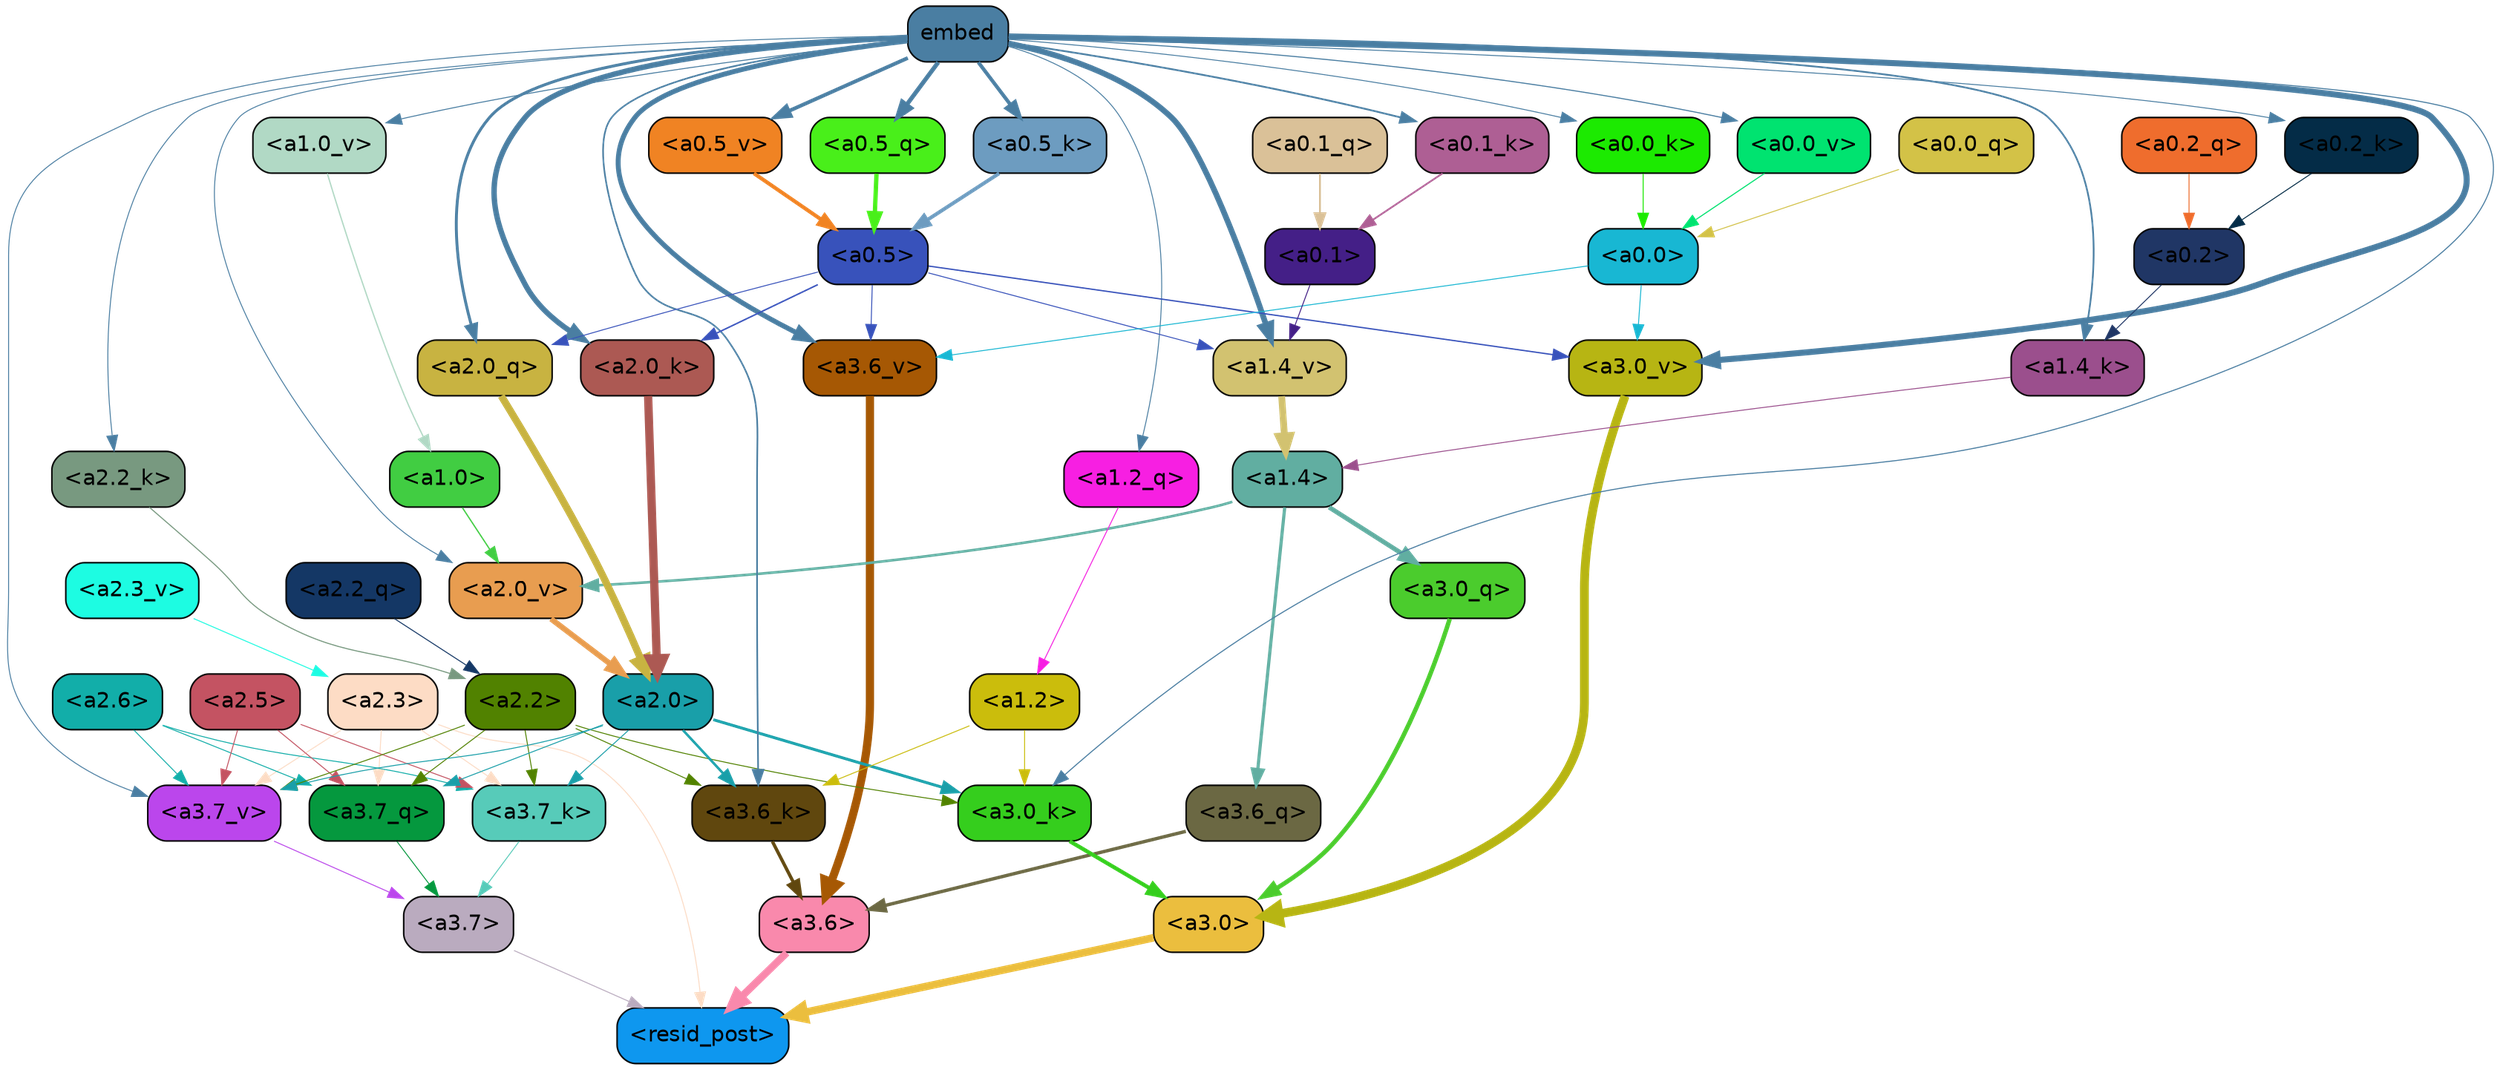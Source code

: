 strict digraph "" {
	graph [bgcolor=transparent,
		layout=dot,
		overlap=false,
		splines=true
	];
	"<a3.7>"	[color=black,
		fillcolor="#baabbf",
		fontname=Helvetica,
		shape=box,
		style="filled, rounded"];
	"<resid_post>"	[color=black,
		fillcolor="#0e97ef",
		fontname=Helvetica,
		shape=box,
		style="filled, rounded"];
	"<a3.7>" -> "<resid_post>"	[color="#baabbf",
		penwidth=0.6];
	"<a3.6>"	[color=black,
		fillcolor="#f989ac",
		fontname=Helvetica,
		shape=box,
		style="filled, rounded"];
	"<a3.6>" -> "<resid_post>"	[color="#f989ac",
		penwidth=4.751592040061951];
	"<a3.0>"	[color=black,
		fillcolor="#ebbe3e",
		fontname=Helvetica,
		shape=box,
		style="filled, rounded"];
	"<a3.0>" -> "<resid_post>"	[color="#ebbe3e",
		penwidth=4.904066681861877];
	"<a2.3>"	[color=black,
		fillcolor="#fddcc5",
		fontname=Helvetica,
		shape=box,
		style="filled, rounded"];
	"<a2.3>" -> "<resid_post>"	[color="#fddcc5",
		penwidth=0.6];
	"<a3.7_q>"	[color=black,
		fillcolor="#05983e",
		fontname=Helvetica,
		shape=box,
		style="filled, rounded"];
	"<a2.3>" -> "<a3.7_q>"	[color="#fddcc5",
		penwidth=0.6];
	"<a3.7_k>"	[color=black,
		fillcolor="#57cbb9",
		fontname=Helvetica,
		shape=box,
		style="filled, rounded"];
	"<a2.3>" -> "<a3.7_k>"	[color="#fddcc5",
		penwidth=0.6];
	"<a3.7_v>"	[color=black,
		fillcolor="#bb46ec",
		fontname=Helvetica,
		shape=box,
		style="filled, rounded"];
	"<a2.3>" -> "<a3.7_v>"	[color="#fddcc5",
		penwidth=0.6];
	"<a3.7_q>" -> "<a3.7>"	[color="#05983e",
		penwidth=0.6];
	"<a3.6_q>"	[color=black,
		fillcolor="#6b6843",
		fontname=Helvetica,
		shape=box,
		style="filled, rounded"];
	"<a3.6_q>" -> "<a3.6>"	[color="#6b6843",
		penwidth=2.160832464694977];
	"<a3.0_q>"	[color=black,
		fillcolor="#4bcc2d",
		fontname=Helvetica,
		shape=box,
		style="filled, rounded"];
	"<a3.0_q>" -> "<a3.0>"	[color="#4bcc2d",
		penwidth=2.870753765106201];
	"<a3.7_k>" -> "<a3.7>"	[color="#57cbb9",
		penwidth=0.6];
	"<a3.6_k>"	[color=black,
		fillcolor="#60470e",
		fontname=Helvetica,
		shape=box,
		style="filled, rounded"];
	"<a3.6_k>" -> "<a3.6>"	[color="#60470e",
		penwidth=2.13908451795578];
	"<a3.0_k>"	[color=black,
		fillcolor="#35ce1d",
		fontname=Helvetica,
		shape=box,
		style="filled, rounded"];
	"<a3.0_k>" -> "<a3.0>"	[color="#35ce1d",
		penwidth=2.520303964614868];
	"<a3.7_v>" -> "<a3.7>"	[color="#bb46ec",
		penwidth=0.6];
	"<a3.6_v>"	[color=black,
		fillcolor="#a65804",
		fontname=Helvetica,
		shape=box,
		style="filled, rounded"];
	"<a3.6_v>" -> "<a3.6>"	[color="#a65804",
		penwidth=5.297133803367615];
	"<a3.0_v>"	[color=black,
		fillcolor="#b7b513",
		fontname=Helvetica,
		shape=box,
		style="filled, rounded"];
	"<a3.0_v>" -> "<a3.0>"	[color="#b7b513",
		penwidth=5.680712580680847];
	"<a2.6>"	[color=black,
		fillcolor="#12aea9",
		fontname=Helvetica,
		shape=box,
		style="filled, rounded"];
	"<a2.6>" -> "<a3.7_q>"	[color="#12aea9",
		penwidth=0.6];
	"<a2.6>" -> "<a3.7_k>"	[color="#12aea9",
		penwidth=0.6];
	"<a2.6>" -> "<a3.7_v>"	[color="#12aea9",
		penwidth=0.6];
	"<a2.5>"	[color=black,
		fillcolor="#c45362",
		fontname=Helvetica,
		shape=box,
		style="filled, rounded"];
	"<a2.5>" -> "<a3.7_q>"	[color="#c45362",
		penwidth=0.6];
	"<a2.5>" -> "<a3.7_k>"	[color="#c45362",
		penwidth=0.6];
	"<a2.5>" -> "<a3.7_v>"	[color="#c45362",
		penwidth=0.6];
	"<a2.2>"	[color=black,
		fillcolor="#518200",
		fontname=Helvetica,
		shape=box,
		style="filled, rounded"];
	"<a2.2>" -> "<a3.7_q>"	[color="#518200",
		penwidth=0.6];
	"<a2.2>" -> "<a3.7_k>"	[color="#518200",
		penwidth=0.6];
	"<a2.2>" -> "<a3.6_k>"	[color="#518200",
		penwidth=0.6];
	"<a2.2>" -> "<a3.0_k>"	[color="#518200",
		penwidth=0.6];
	"<a2.2>" -> "<a3.7_v>"	[color="#518200",
		penwidth=0.6];
	"<a2.0>"	[color=black,
		fillcolor="#199fa9",
		fontname=Helvetica,
		shape=box,
		style="filled, rounded"];
	"<a2.0>" -> "<a3.7_q>"	[color="#199fa9",
		penwidth=0.6];
	"<a2.0>" -> "<a3.7_k>"	[color="#199fa9",
		penwidth=0.6];
	"<a2.0>" -> "<a3.6_k>"	[color="#199fa9",
		penwidth=1.5897698998451233];
	"<a2.0>" -> "<a3.0_k>"	[color="#199fa9",
		penwidth=1.8405593037605286];
	"<a2.0>" -> "<a3.7_v>"	[color="#199fa9",
		penwidth=0.6];
	"<a1.4>"	[color=black,
		fillcolor="#61aea1",
		fontname=Helvetica,
		shape=box,
		style="filled, rounded"];
	"<a1.4>" -> "<a3.6_q>"	[color="#61aea1",
		penwidth=2.038943290710449];
	"<a1.4>" -> "<a3.0_q>"	[color="#61aea1",
		penwidth=2.9756359085440636];
	"<a2.0_v>"	[color=black,
		fillcolor="#e89d50",
		fontname=Helvetica,
		shape=box,
		style="filled, rounded"];
	"<a1.4>" -> "<a2.0_v>"	[color="#61aea1",
		penwidth=1.6503054380882531];
	"<a1.2>"	[color=black,
		fillcolor="#cbbd0c",
		fontname=Helvetica,
		shape=box,
		style="filled, rounded"];
	"<a1.2>" -> "<a3.6_k>"	[color="#cbbd0c",
		penwidth=0.6];
	"<a1.2>" -> "<a3.0_k>"	[color="#cbbd0c",
		penwidth=0.6];
	embed	[color=black,
		fillcolor="#4a7ea2",
		fontname=Helvetica,
		shape=box,
		style="filled, rounded"];
	embed -> "<a3.6_k>"	[color="#4a7ea2",
		penwidth=1.046662151813507];
	embed -> "<a3.0_k>"	[color="#4a7ea2",
		penwidth=0.6800519227981567];
	embed -> "<a3.7_v>"	[color="#4a7ea2",
		penwidth=0.6];
	embed -> "<a3.6_v>"	[color="#4a7ea2",
		penwidth=3.1840110421180725];
	embed -> "<a3.0_v>"	[color="#4a7ea2",
		penwidth=3.9005755856633186];
	"<a2.0_q>"	[color=black,
		fillcolor="#c8b341",
		fontname=Helvetica,
		shape=box,
		style="filled, rounded"];
	embed -> "<a2.0_q>"	[color="#4a7ea2",
		penwidth=1.85904461145401];
	"<a2.2_k>"	[color=black,
		fillcolor="#789980",
		fontname=Helvetica,
		shape=box,
		style="filled, rounded"];
	embed -> "<a2.2_k>"	[color="#4a7ea2",
		penwidth=0.6];
	"<a2.0_k>"	[color=black,
		fillcolor="#ac5953",
		fontname=Helvetica,
		shape=box,
		style="filled, rounded"];
	embed -> "<a2.0_k>"	[color="#4a7ea2",
		penwidth=3.5012558698654175];
	embed -> "<a2.0_v>"	[color="#4a7ea2",
		penwidth=0.6];
	"<a1.2_q>"	[color=black,
		fillcolor="#f71fe2",
		fontname=Helvetica,
		shape=box,
		style="filled, rounded"];
	embed -> "<a1.2_q>"	[color="#4a7ea2",
		penwidth=0.6];
	"<a1.4_k>"	[color=black,
		fillcolor="#9b4f8d",
		fontname=Helvetica,
		shape=box,
		style="filled, rounded"];
	embed -> "<a1.4_k>"	[color="#4a7ea2",
		penwidth=1.109577551484108];
	"<a1.4_v>"	[color=black,
		fillcolor="#d2c270",
		fontname=Helvetica,
		shape=box,
		style="filled, rounded"];
	embed -> "<a1.4_v>"	[color="#4a7ea2",
		penwidth=3.6756038665771484];
	"<a1.0_v>"	[color=black,
		fillcolor="#b1d9c5",
		fontname=Helvetica,
		shape=box,
		style="filled, rounded"];
	embed -> "<a1.0_v>"	[color="#4a7ea2",
		penwidth=0.6254805326461792];
	"<a0.5_q>"	[color=black,
		fillcolor="#49ef1a",
		fontname=Helvetica,
		shape=box,
		style="filled, rounded"];
	embed -> "<a0.5_q>"	[color="#4a7ea2",
		penwidth=2.7835010029375553];
	"<a0.5_k>"	[color=black,
		fillcolor="#6d9cc0",
		fontname=Helvetica,
		shape=box,
		style="filled, rounded"];
	embed -> "<a0.5_k>"	[color="#4a7ea2",
		penwidth=2.3484474644064903];
	"<a0.2_k>"	[color=black,
		fillcolor="#042c47",
		fontname=Helvetica,
		shape=box,
		style="filled, rounded"];
	embed -> "<a0.2_k>"	[color="#4a7ea2",
		penwidth=0.6];
	"<a0.1_k>"	[color=black,
		fillcolor="#ae5f94",
		fontname=Helvetica,
		shape=box,
		style="filled, rounded"];
	embed -> "<a0.1_k>"	[color="#4a7ea2",
		penwidth=1.1292625404894352];
	"<a0.0_k>"	[color=black,
		fillcolor="#1cea01",
		fontname=Helvetica,
		shape=box,
		style="filled, rounded"];
	embed -> "<a0.0_k>"	[color="#4a7ea2",
		penwidth=0.6];
	"<a0.5_v>"	[color=black,
		fillcolor="#f08323",
		fontname=Helvetica,
		shape=box,
		style="filled, rounded"];
	embed -> "<a0.5_v>"	[color="#4a7ea2",
		penwidth=2.386359453201294];
	"<a0.0_v>"	[color=black,
		fillcolor="#00e370",
		fontname=Helvetica,
		shape=box,
		style="filled, rounded"];
	embed -> "<a0.0_v>"	[color="#4a7ea2",
		penwidth=0.6885302886366844];
	"<a0.5>"	[color=black,
		fillcolor="#3852bb",
		fontname=Helvetica,
		shape=box,
		style="filled, rounded"];
	"<a0.5>" -> "<a3.6_v>"	[color="#3852bb",
		penwidth=0.6];
	"<a0.5>" -> "<a3.0_v>"	[color="#3852bb",
		penwidth=0.8493617177009583];
	"<a0.5>" -> "<a2.0_q>"	[color="#3852bb",
		penwidth=0.6];
	"<a0.5>" -> "<a2.0_k>"	[color="#3852bb",
		penwidth=0.9490888118743896];
	"<a0.5>" -> "<a1.4_v>"	[color="#3852bb",
		penwidth=0.6066105961799622];
	"<a0.0>"	[color=black,
		fillcolor="#18b7d3",
		fontname=Helvetica,
		shape=box,
		style="filled, rounded"];
	"<a0.0>" -> "<a3.6_v>"	[color="#18b7d3",
		penwidth=0.6];
	"<a0.0>" -> "<a3.0_v>"	[color="#18b7d3",
		penwidth=0.6];
	"<a2.2_q>"	[color=black,
		fillcolor="#143765",
		fontname=Helvetica,
		shape=box,
		style="filled, rounded"];
	"<a2.2_q>" -> "<a2.2>"	[color="#143765",
		penwidth=0.6160273104906082];
	"<a2.0_q>" -> "<a2.0>"	[color="#c8b341",
		penwidth=4.690633252263069];
	"<a2.2_k>" -> "<a2.2>"	[color="#789980",
		penwidth=0.6862771511077881];
	"<a2.0_k>" -> "<a2.0>"	[color="#ac5953",
		penwidth=5.3401959836483];
	"<a2.3_v>"	[color=black,
		fillcolor="#1dfce2",
		fontname=Helvetica,
		shape=box,
		style="filled, rounded"];
	"<a2.3_v>" -> "<a2.3>"	[color="#1dfce2",
		penwidth=0.6];
	"<a2.0_v>" -> "<a2.0>"	[color="#e89d50",
		penwidth=3.5938978791236877];
	"<a1.0>"	[color=black,
		fillcolor="#41cd42",
		fontname=Helvetica,
		shape=box,
		style="filled, rounded"];
	"<a1.0>" -> "<a2.0_v>"	[color="#41cd42",
		penwidth=0.8279995210468769];
	"<a1.2_q>" -> "<a1.2>"	[color="#f71fe2",
		penwidth=0.6];
	"<a1.4_k>" -> "<a1.4>"	[color="#9b4f8d",
		penwidth=0.6];
	"<a1.4_v>" -> "<a1.4>"	[color="#d2c270",
		penwidth=4.380064785480499];
	"<a1.0_v>" -> "<a1.0>"	[color="#b1d9c5",
		penwidth=0.8271287679672241];
	"<a0.2>"	[color=black,
		fillcolor="#203665",
		fontname=Helvetica,
		shape=box,
		style="filled, rounded"];
	"<a0.2>" -> "<a1.4_k>"	[color="#203665",
		penwidth=0.6];
	"<a0.1>"	[color=black,
		fillcolor="#441f87",
		fontname=Helvetica,
		shape=box,
		style="filled, rounded"];
	"<a0.1>" -> "<a1.4_v>"	[color="#441f87",
		penwidth=0.6];
	"<a0.5_q>" -> "<a0.5>"	[color="#49ef1a",
		penwidth=2.783491373062134];
	"<a0.2_q>"	[color=black,
		fillcolor="#ef6d2d",
		fontname=Helvetica,
		shape=box,
		style="filled, rounded"];
	"<a0.2_q>" -> "<a0.2>"	[color="#ef6d2d",
		penwidth=0.6];
	"<a0.1_q>"	[color=black,
		fillcolor="#dac198",
		fontname=Helvetica,
		shape=box,
		style="filled, rounded"];
	"<a0.1_q>" -> "<a0.1>"	[color="#dac198",
		penwidth=1.1970256567001343];
	"<a0.0_q>"	[color=black,
		fillcolor="#d3c247",
		fontname=Helvetica,
		shape=box,
		style="filled, rounded"];
	"<a0.0_q>" -> "<a0.0>"	[color="#d3c247",
		penwidth=0.6];
	"<a0.5_k>" -> "<a0.5>"	[color="#6d9cc0",
		penwidth=2.3484413623809814];
	"<a0.2_k>" -> "<a0.2>"	[color="#042c47",
		penwidth=0.6];
	"<a0.1_k>" -> "<a0.1>"	[color="#ae5f94",
		penwidth=1.1292529106140137];
	"<a0.0_k>" -> "<a0.0>"	[color="#1cea01",
		penwidth=0.6];
	"<a0.5_v>" -> "<a0.5>"	[color="#f08323",
		penwidth=2.4365723617374897];
	"<a0.0_v>" -> "<a0.0>"	[color="#00e370",
		penwidth=0.6885303854942322];
}
